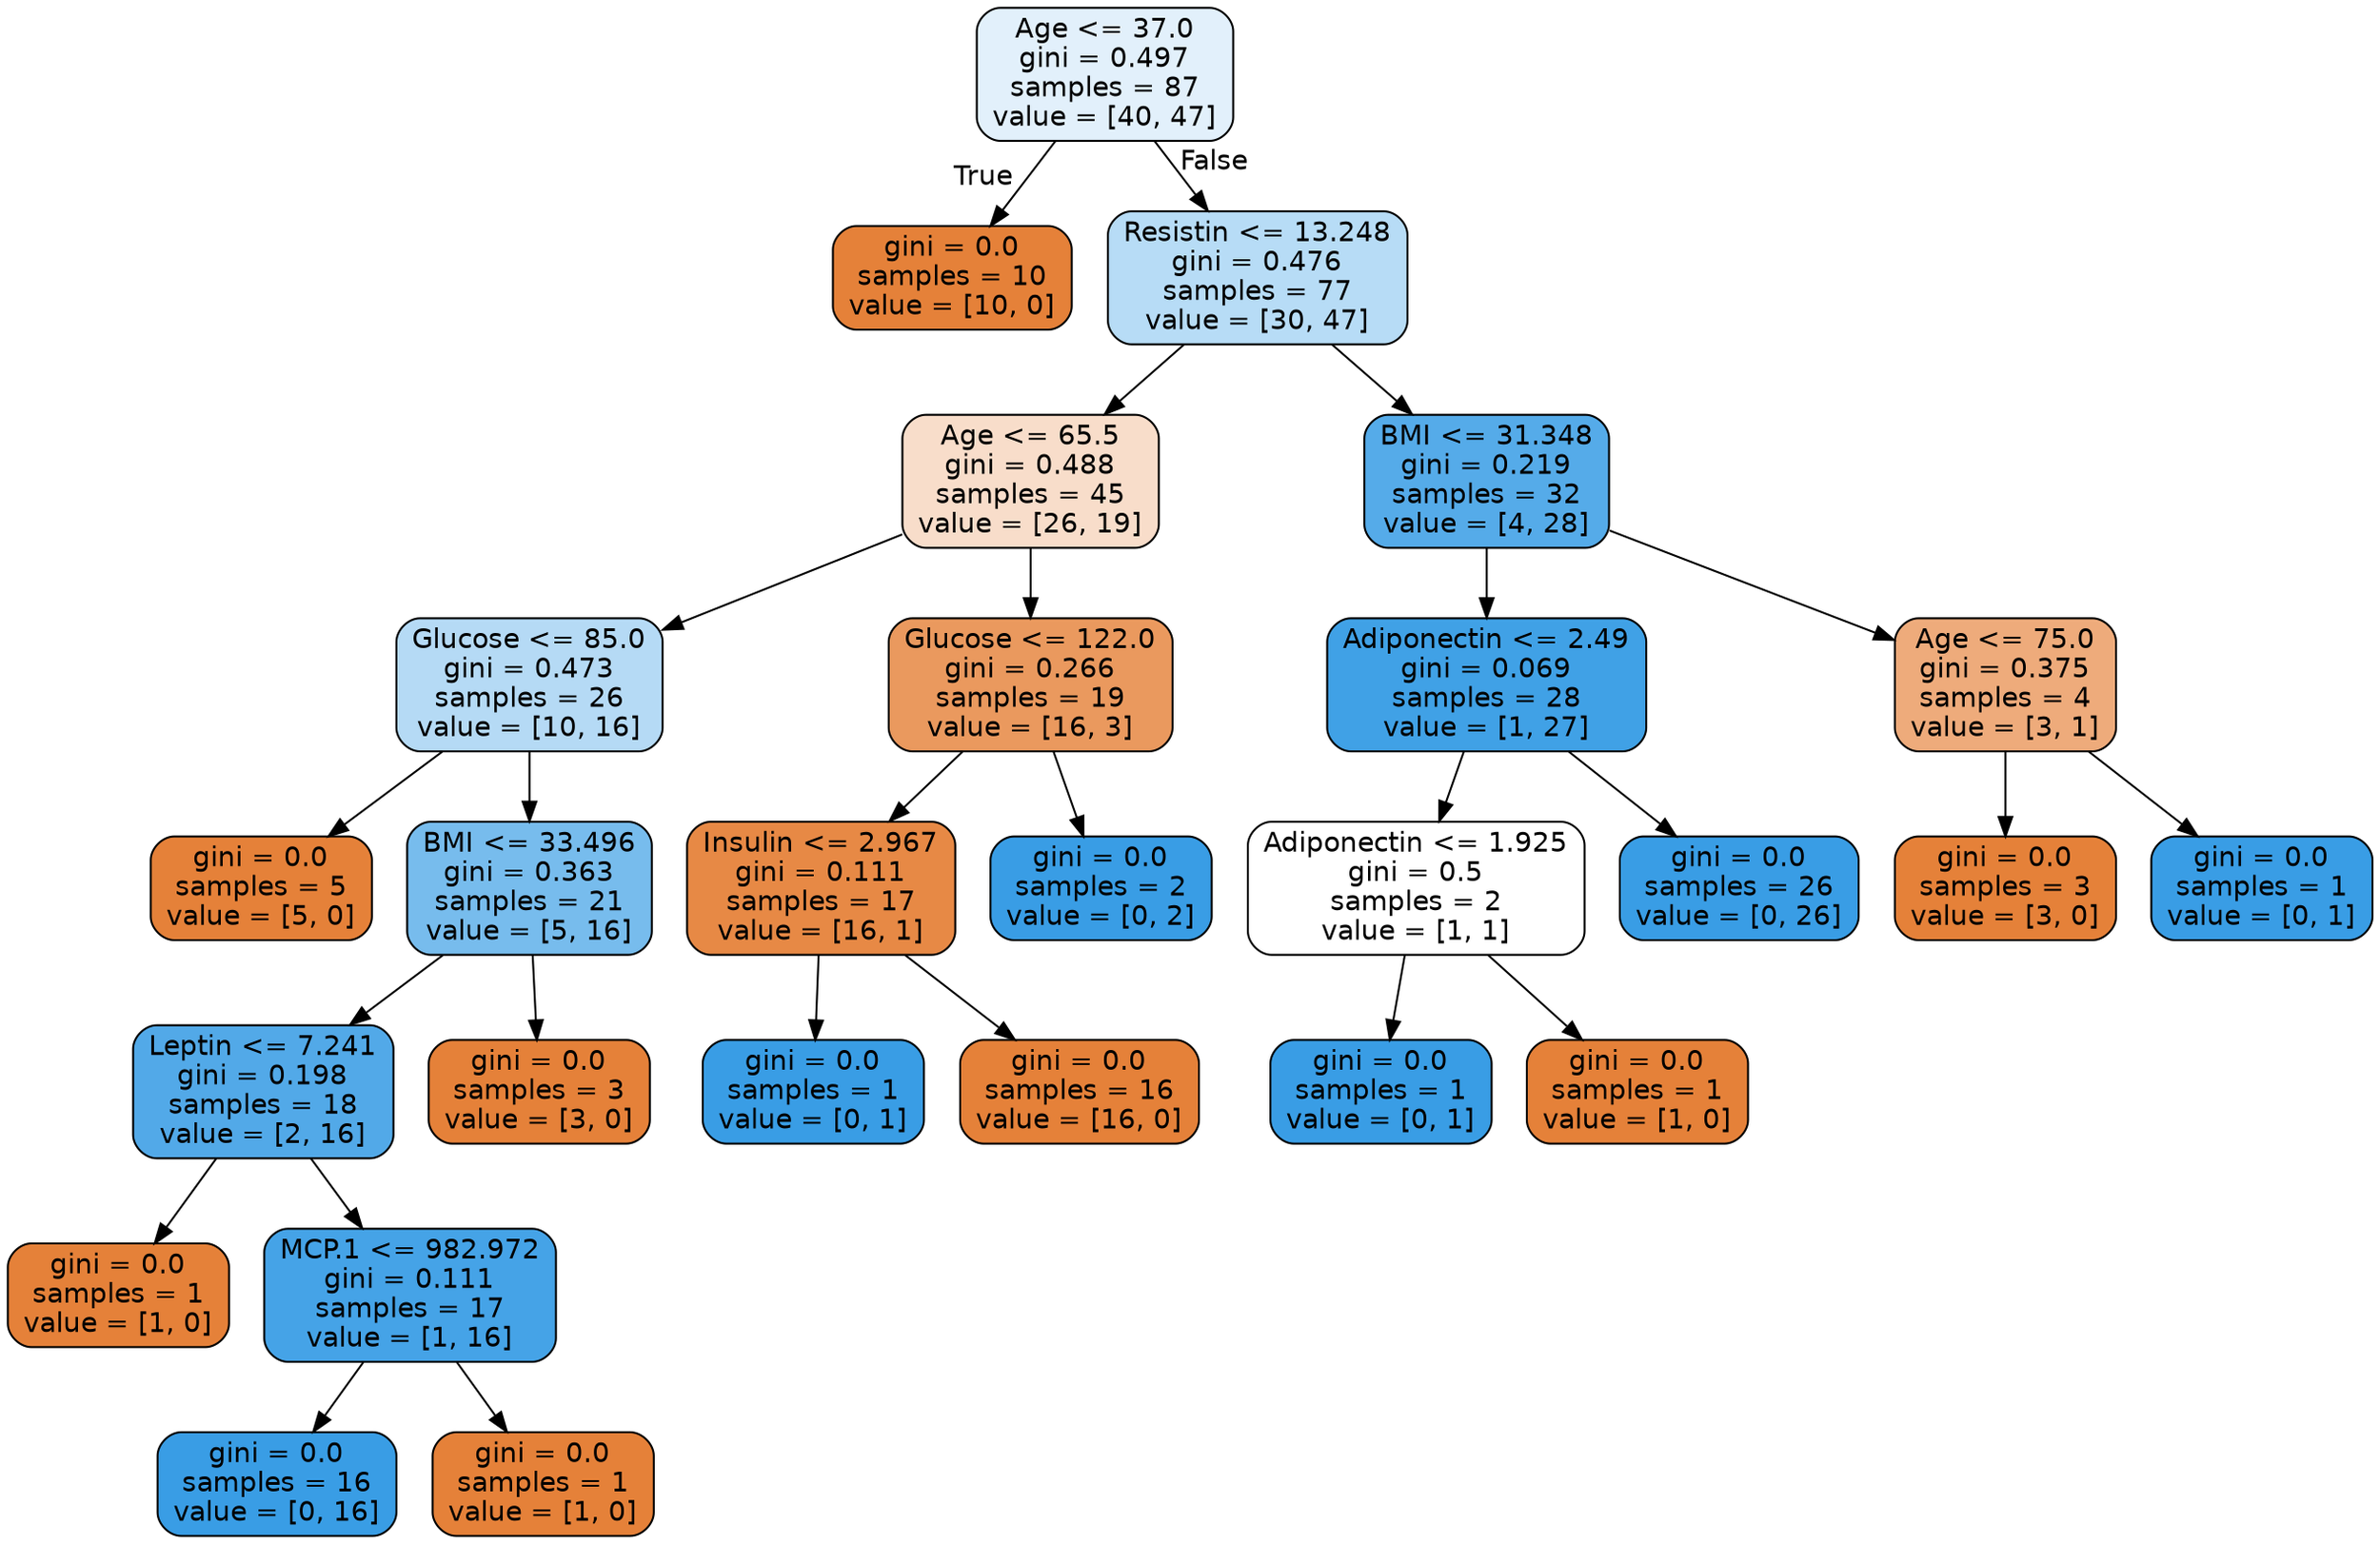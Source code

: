 digraph Tree {
node [shape=box, style="filled, rounded", color="black", fontname=helvetica] ;
edge [fontname=helvetica] ;
0 [label="Age <= 37.0\ngini = 0.497\nsamples = 87\nvalue = [40, 47]", fillcolor="#e2f0fb"] ;
1 [label="gini = 0.0\nsamples = 10\nvalue = [10, 0]", fillcolor="#e58139"] ;
0 -> 1 [labeldistance=2.5, labelangle=45, headlabel="True"] ;
2 [label="Resistin <= 13.248\ngini = 0.476\nsamples = 77\nvalue = [30, 47]", fillcolor="#b7dcf6"] ;
0 -> 2 [labeldistance=2.5, labelangle=-45, headlabel="False"] ;
3 [label="Age <= 65.5\ngini = 0.488\nsamples = 45\nvalue = [26, 19]", fillcolor="#f8ddca"] ;
2 -> 3 ;
4 [label="Glucose <= 85.0\ngini = 0.473\nsamples = 26\nvalue = [10, 16]", fillcolor="#b5daf5"] ;
3 -> 4 ;
5 [label="gini = 0.0\nsamples = 5\nvalue = [5, 0]", fillcolor="#e58139"] ;
4 -> 5 ;
6 [label="BMI <= 33.496\ngini = 0.363\nsamples = 21\nvalue = [5, 16]", fillcolor="#77bced"] ;
4 -> 6 ;
7 [label="Leptin <= 7.241\ngini = 0.198\nsamples = 18\nvalue = [2, 16]", fillcolor="#52a9e8"] ;
6 -> 7 ;
8 [label="gini = 0.0\nsamples = 1\nvalue = [1, 0]", fillcolor="#e58139"] ;
7 -> 8 ;
9 [label="MCP.1 <= 982.972\ngini = 0.111\nsamples = 17\nvalue = [1, 16]", fillcolor="#45a3e7"] ;
7 -> 9 ;
10 [label="gini = 0.0\nsamples = 16\nvalue = [0, 16]", fillcolor="#399de5"] ;
9 -> 10 ;
11 [label="gini = 0.0\nsamples = 1\nvalue = [1, 0]", fillcolor="#e58139"] ;
9 -> 11 ;
12 [label="gini = 0.0\nsamples = 3\nvalue = [3, 0]", fillcolor="#e58139"] ;
6 -> 12 ;
13 [label="Glucose <= 122.0\ngini = 0.266\nsamples = 19\nvalue = [16, 3]", fillcolor="#ea995e"] ;
3 -> 13 ;
14 [label="Insulin <= 2.967\ngini = 0.111\nsamples = 17\nvalue = [16, 1]", fillcolor="#e78945"] ;
13 -> 14 ;
15 [label="gini = 0.0\nsamples = 1\nvalue = [0, 1]", fillcolor="#399de5"] ;
14 -> 15 ;
16 [label="gini = 0.0\nsamples = 16\nvalue = [16, 0]", fillcolor="#e58139"] ;
14 -> 16 ;
17 [label="gini = 0.0\nsamples = 2\nvalue = [0, 2]", fillcolor="#399de5"] ;
13 -> 17 ;
18 [label="BMI <= 31.348\ngini = 0.219\nsamples = 32\nvalue = [4, 28]", fillcolor="#55abe9"] ;
2 -> 18 ;
19 [label="Adiponectin <= 2.49\ngini = 0.069\nsamples = 28\nvalue = [1, 27]", fillcolor="#40a1e6"] ;
18 -> 19 ;
20 [label="Adiponectin <= 1.925\ngini = 0.5\nsamples = 2\nvalue = [1, 1]", fillcolor="#ffffff"] ;
19 -> 20 ;
21 [label="gini = 0.0\nsamples = 1\nvalue = [0, 1]", fillcolor="#399de5"] ;
20 -> 21 ;
22 [label="gini = 0.0\nsamples = 1\nvalue = [1, 0]", fillcolor="#e58139"] ;
20 -> 22 ;
23 [label="gini = 0.0\nsamples = 26\nvalue = [0, 26]", fillcolor="#399de5"] ;
19 -> 23 ;
24 [label="Age <= 75.0\ngini = 0.375\nsamples = 4\nvalue = [3, 1]", fillcolor="#eeab7b"] ;
18 -> 24 ;
25 [label="gini = 0.0\nsamples = 3\nvalue = [3, 0]", fillcolor="#e58139"] ;
24 -> 25 ;
26 [label="gini = 0.0\nsamples = 1\nvalue = [0, 1]", fillcolor="#399de5"] ;
24 -> 26 ;
}